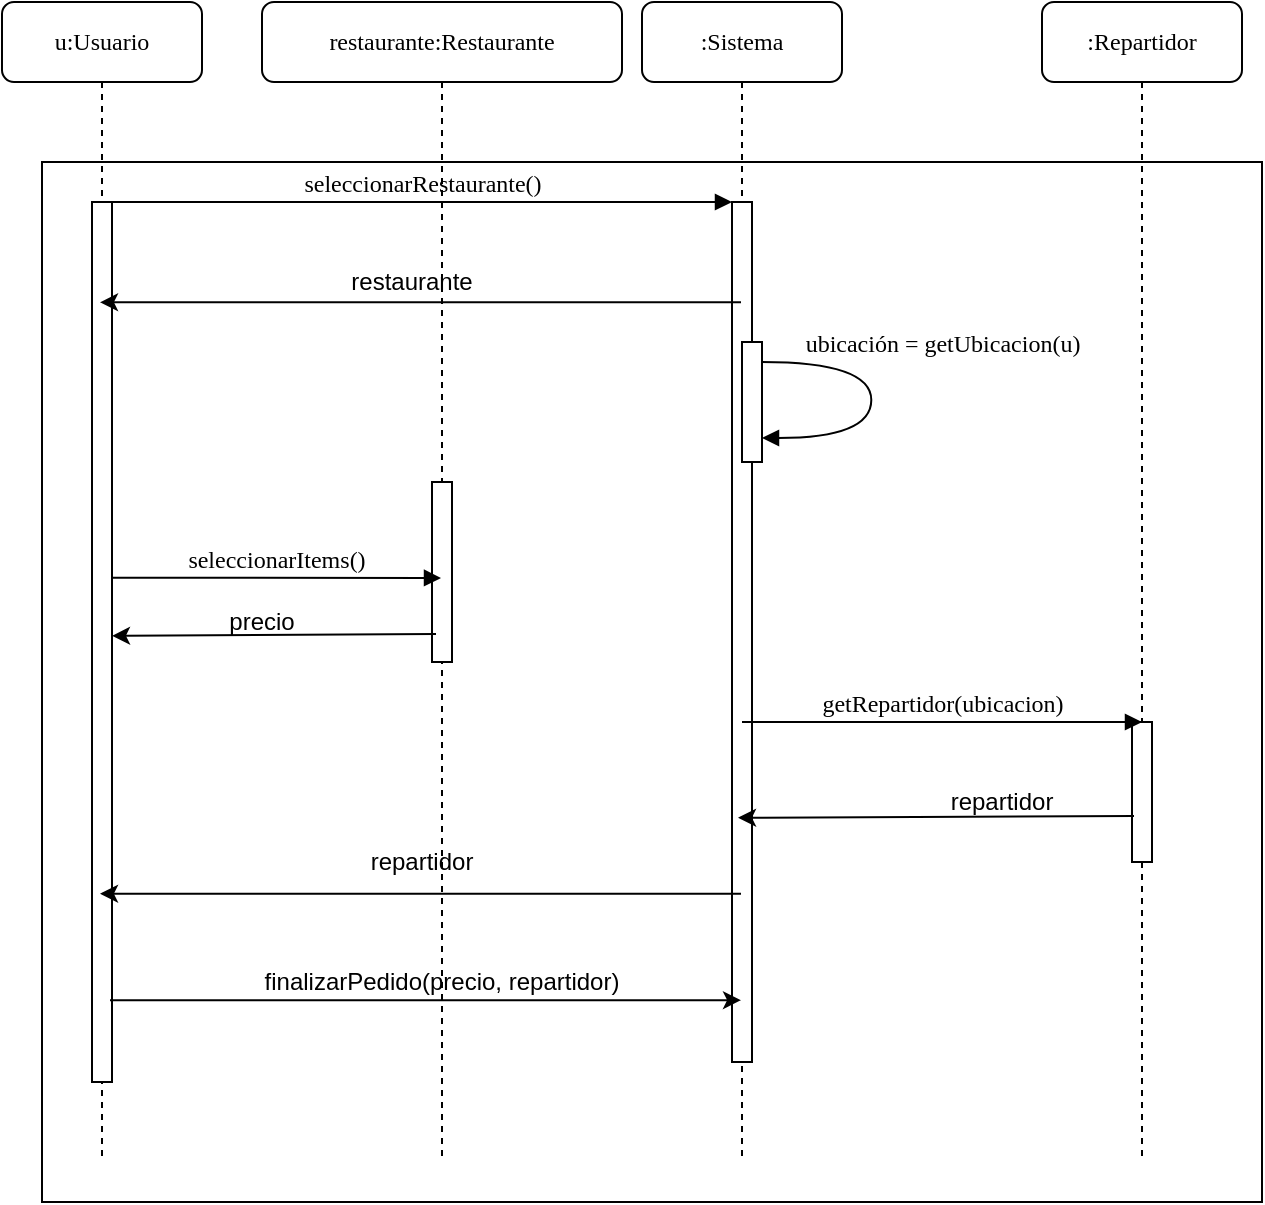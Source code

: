 <mxfile type="google" version="12.8.1"><diagram id="13e1069c-82ec-6db2-03f1-153e76fe0fe0" name="Page-1"><mxGraphModel grid="1" shadow="0" math="0" background="#ffffff" pageHeight="850" pageWidth="1100" pageScale="1" page="1" fold="1" arrows="1" connect="1" tooltips="1" guides="1" gridSize="10" dy="480" dx="868"><root><mxCell id="0"/><mxCell id="1" parent="0"/><mxCell id="_kGMFPsZrw9pjJ9hCdgE-1" value="" parent="1" vertex="1" style="rounded=0;whiteSpace=wrap;html=1;"><mxGeometry as="geometry" height="520" width="610" y="160" x="120"/></mxCell><mxCell id="7baba1c4bc27f4b0-2" value=":Sistema" parent="1" vertex="1" style="shape=umlLifeline;perimeter=lifelinePerimeter;whiteSpace=wrap;html=1;container=1;collapsible=0;recursiveResize=0;outlineConnect=0;rounded=1;shadow=0;comic=0;labelBackgroundColor=none;strokeWidth=1;fontFamily=Verdana;fontSize=12;align=center;"><mxGeometry as="geometry" height="580" width="100" y="80" x="420"/></mxCell><mxCell id="7baba1c4bc27f4b0-10" value="" parent="7baba1c4bc27f4b0-2" vertex="1" style="html=1;points=[];perimeter=orthogonalPerimeter;rounded=0;shadow=0;comic=0;labelBackgroundColor=none;strokeWidth=1;fontFamily=Verdana;fontSize=12;align=center;"><mxGeometry as="geometry" height="430" width="10" y="100" x="45"/></mxCell><mxCell id="7baba1c4bc27f4b0-19" value="" parent="7baba1c4bc27f4b0-2" vertex="1" style="html=1;points=[];perimeter=orthogonalPerimeter;rounded=0;shadow=0;comic=0;labelBackgroundColor=none;strokeWidth=1;fontFamily=Verdana;fontSize=12;align=center;"><mxGeometry as="geometry" height="60" width="10" y="170" x="50"/></mxCell><mxCell id="7baba1c4bc27f4b0-3" value="restaurante:Restaurante" parent="1" vertex="1" style="shape=umlLifeline;perimeter=lifelinePerimeter;whiteSpace=wrap;html=1;container=1;collapsible=0;recursiveResize=0;outlineConnect=0;rounded=1;shadow=0;comic=0;labelBackgroundColor=none;strokeWidth=1;fontFamily=Verdana;fontSize=12;align=center;"><mxGeometry as="geometry" height="580" width="180" y="80" x="230"/></mxCell><mxCell id="7baba1c4bc27f4b0-13" value="" parent="7baba1c4bc27f4b0-3" vertex="1" style="html=1;points=[];perimeter=orthogonalPerimeter;rounded=0;shadow=0;comic=0;labelBackgroundColor=none;strokeWidth=1;fontFamily=Verdana;fontSize=12;align=center;"><mxGeometry as="geometry" height="90" width="10" y="240" x="85"/></mxCell><mxCell id="_kGMFPsZrw9pjJ9hCdgE-3" value="restaurante" parent="7baba1c4bc27f4b0-3" vertex="1" style="text;html=1;strokeColor=none;fillColor=none;align=center;verticalAlign=middle;whiteSpace=wrap;rounded=0;"><mxGeometry as="geometry" height="20" width="40" y="130" x="55"/></mxCell><mxCell id="_kGMFPsZrw9pjJ9hCdgE-16" value="finalizarPedido(precio, repartidor)" parent="7baba1c4bc27f4b0-3" vertex="1" style="text;html=1;strokeColor=none;fillColor=none;align=center;verticalAlign=middle;whiteSpace=wrap;rounded=0;"><mxGeometry as="geometry" height="20" width="200" y="480" x="-10"/></mxCell><mxCell id="7baba1c4bc27f4b0-4" value=":Repartidor" parent="1" vertex="1" style="shape=umlLifeline;perimeter=lifelinePerimeter;whiteSpace=wrap;html=1;container=1;collapsible=0;recursiveResize=0;outlineConnect=0;rounded=1;shadow=0;comic=0;labelBackgroundColor=none;strokeWidth=1;fontFamily=Verdana;fontSize=12;align=center;"><mxGeometry as="geometry" height="580" width="100" y="80" x="620"/></mxCell><mxCell id="7baba1c4bc27f4b0-37" value="" parent="7baba1c4bc27f4b0-4" vertex="1" style="html=1;points=[];perimeter=orthogonalPerimeter;rounded=0;shadow=0;comic=0;labelBackgroundColor=none;strokeWidth=1;fontFamily=Verdana;fontSize=12;align=center;"><mxGeometry as="geometry" height="70" width="10" y="360" x="45"/></mxCell><mxCell id="7baba1c4bc27f4b0-8" value="u:Usuario" parent="1" vertex="1" style="shape=umlLifeline;perimeter=lifelinePerimeter;whiteSpace=wrap;html=1;container=1;collapsible=0;recursiveResize=0;outlineConnect=0;rounded=1;shadow=0;comic=0;labelBackgroundColor=none;strokeWidth=1;fontFamily=Verdana;fontSize=12;align=center;"><mxGeometry as="geometry" height="580" width="100" y="80" x="100"/></mxCell><mxCell id="7baba1c4bc27f4b0-9" value="" parent="7baba1c4bc27f4b0-8" vertex="1" style="html=1;points=[];perimeter=orthogonalPerimeter;rounded=0;shadow=0;comic=0;labelBackgroundColor=none;strokeWidth=1;fontFamily=Verdana;fontSize=12;align=center;"><mxGeometry as="geometry" height="440" width="10" y="100" x="45"/></mxCell><mxCell id="7baba1c4bc27f4b0-23" value="getRepartidor(ubicacion)" parent="1" style="html=1;verticalAlign=bottom;endArrow=block;labelBackgroundColor=none;fontFamily=Verdana;fontSize=12;" edge="1"><mxGeometry as="geometry" relative="1"><mxPoint as="sourcePoint" y="440" x="470"/><mxPoint as="targetPoint" y="440" x="670"/></mxGeometry></mxCell><mxCell id="7baba1c4bc27f4b0-11" value="seleccionarRestaurante()" parent="1" style="html=1;verticalAlign=bottom;endArrow=block;entryX=0;entryY=0;labelBackgroundColor=none;fontFamily=Verdana;fontSize=12;edgeStyle=elbowEdgeStyle;elbow=vertical;" edge="1" target="7baba1c4bc27f4b0-10" source="7baba1c4bc27f4b0-9"><mxGeometry as="geometry" relative="1"><mxPoint as="sourcePoint" y="190" x="220"/><Array as="points"><mxPoint y="180" x="250"/></Array></mxGeometry></mxCell><mxCell id="7baba1c4bc27f4b0-14" value="seleccionarItems()" parent="1" style="html=1;verticalAlign=bottom;endArrow=block;labelBackgroundColor=none;fontFamily=Verdana;fontSize=12;edgeStyle=elbowEdgeStyle;elbow=vertical;exitX=1;exitY=0.427;exitDx=0;exitDy=0;exitPerimeter=0;" edge="1" target="7baba1c4bc27f4b0-3" source="7baba1c4bc27f4b0-9"><mxGeometry as="geometry" relative="1"><mxPoint as="sourcePoint" y="330" x="150"/><Array as="points"/></mxGeometry></mxCell><mxCell id="7baba1c4bc27f4b0-39" value="ubicación = getUbicacion(u)" parent="1" style="html=1;verticalAlign=bottom;endArrow=block;labelBackgroundColor=none;fontFamily=Verdana;fontSize=12;elbow=vertical;edgeStyle=orthogonalEdgeStyle;curved=1;exitX=1.038;exitY=0.345;exitPerimeter=0;" edge="1"><mxGeometry as="geometry" y="35" x="-0.258" relative="1"><mxPoint as="sourcePoint" y="260" x="480.003"/><mxPoint as="targetPoint" y="298" x="480"/><Array as="points"><mxPoint y="260" x="534.67"/><mxPoint y="298" x="534.67"/></Array><mxPoint as="offset"/></mxGeometry></mxCell><mxCell id="_kGMFPsZrw9pjJ9hCdgE-2" value="" parent="1" style="endArrow=classic;html=1;entryX=0.4;entryY=0.114;entryDx=0;entryDy=0;entryPerimeter=0;" edge="1" target="7baba1c4bc27f4b0-9" source="7baba1c4bc27f4b0-2"><mxGeometry as="geometry" height="50" width="50" relative="1"><mxPoint as="sourcePoint" y="310" x="500"/><mxPoint as="targetPoint" y="260" x="550"/></mxGeometry></mxCell><mxCell id="_kGMFPsZrw9pjJ9hCdgE-5" value="" parent="1" style="endArrow=classic;html=1;entryX=1;entryY=0.493;entryDx=0;entryDy=0;entryPerimeter=0;exitX=0.2;exitY=0.844;exitDx=0;exitDy=0;exitPerimeter=0;" edge="1" target="7baba1c4bc27f4b0-9" source="7baba1c4bc27f4b0-13"><mxGeometry as="geometry" height="50" width="50" relative="1"><mxPoint as="sourcePoint" y="310" x="470"/><mxPoint as="targetPoint" y="260" x="550"/></mxGeometry></mxCell><mxCell id="_kGMFPsZrw9pjJ9hCdgE-6" value="precio" parent="1" vertex="1" style="text;html=1;strokeColor=none;fillColor=none;align=center;verticalAlign=middle;whiteSpace=wrap;rounded=0;"><mxGeometry as="geometry" height="20" width="40" y="380" x="210"/></mxCell><mxCell id="_kGMFPsZrw9pjJ9hCdgE-10" value="" parent="1" style="endArrow=classic;html=1;exitX=0.1;exitY=0.671;exitDx=0;exitDy=0;exitPerimeter=0;entryX=0.3;entryY=0.716;entryDx=0;entryDy=0;entryPerimeter=0;" edge="1" target="7baba1c4bc27f4b0-10" source="7baba1c4bc27f4b0-37"><mxGeometry as="geometry" height="50" width="50" relative="1"><mxPoint as="sourcePoint" y="390" x="410"/><mxPoint as="targetPoint" y="340" x="460"/></mxGeometry></mxCell><mxCell id="_kGMFPsZrw9pjJ9hCdgE-11" value="repartidor" parent="1" vertex="1" style="text;html=1;strokeColor=none;fillColor=none;align=center;verticalAlign=middle;whiteSpace=wrap;rounded=0;"><mxGeometry as="geometry" height="20" width="40" y="470" x="580"/></mxCell><mxCell id="_kGMFPsZrw9pjJ9hCdgE-13" value="" parent="1" style="endArrow=classic;html=1;entryX=0.4;entryY=0.786;entryDx=0;entryDy=0;entryPerimeter=0;" edge="1" target="7baba1c4bc27f4b0-9" source="7baba1c4bc27f4b0-2"><mxGeometry as="geometry" height="50" width="50" relative="1"><mxPoint as="sourcePoint" y="420" x="400"/><mxPoint as="targetPoint" y="370" x="450"/></mxGeometry></mxCell><mxCell id="_kGMFPsZrw9pjJ9hCdgE-14" value="repartidor" parent="1" vertex="1" style="text;html=1;strokeColor=none;fillColor=none;align=center;verticalAlign=middle;whiteSpace=wrap;rounded=0;"><mxGeometry as="geometry" height="20" width="40" y="500" x="290"/></mxCell><mxCell id="_kGMFPsZrw9pjJ9hCdgE-15" value="" parent="1" style="endArrow=classic;html=1;exitX=0.9;exitY=0.907;exitDx=0;exitDy=0;exitPerimeter=0;" edge="1" target="7baba1c4bc27f4b0-2" source="7baba1c4bc27f4b0-9"><mxGeometry as="geometry" height="50" width="50" relative="1"><mxPoint as="sourcePoint" y="560" x="400"/><mxPoint as="targetPoint" y="510" x="450"/></mxGeometry></mxCell></root></mxGraphModel></diagram></mxfile>